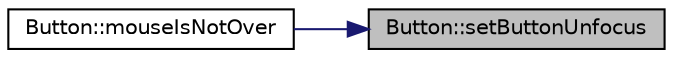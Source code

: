 digraph "Button::setButtonUnfocus"
{
 // LATEX_PDF_SIZE
  edge [fontname="Helvetica",fontsize="10",labelfontname="Helvetica",labelfontsize="10"];
  node [fontname="Helvetica",fontsize="10",shape=record];
  rankdir="RL";
  Node1 [label="Button::setButtonUnfocus",height=0.2,width=0.4,color="black", fillcolor="grey75", style="filled", fontcolor="black",tooltip=" "];
  Node1 -> Node2 [dir="back",color="midnightblue",fontsize="10",style="solid",fontname="Helvetica"];
  Node2 [label="Button::mouseIsNotOver",height=0.2,width=0.4,color="black", fillcolor="white", style="filled",URL="$class_button.html#a570ca8dd513b159a2175df0aa9ea7c54",tooltip=" "];
}
